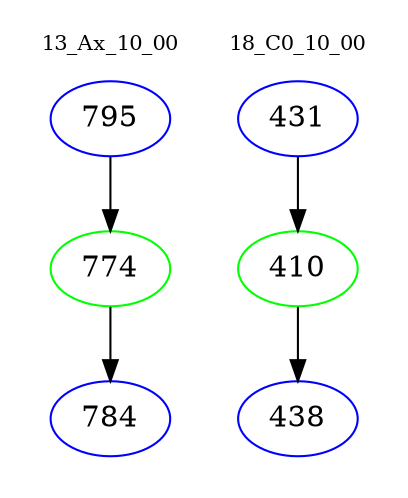digraph{
subgraph cluster_0 {
color = white
label = "13_Ax_10_00";
fontsize=10;
T0_795 [label="795", color="blue"]
T0_795 -> T0_774 [color="black"]
T0_774 [label="774", color="green"]
T0_774 -> T0_784 [color="black"]
T0_784 [label="784", color="blue"]
}
subgraph cluster_1 {
color = white
label = "18_C0_10_00";
fontsize=10;
T1_431 [label="431", color="blue"]
T1_431 -> T1_410 [color="black"]
T1_410 [label="410", color="green"]
T1_410 -> T1_438 [color="black"]
T1_438 [label="438", color="blue"]
}
}
